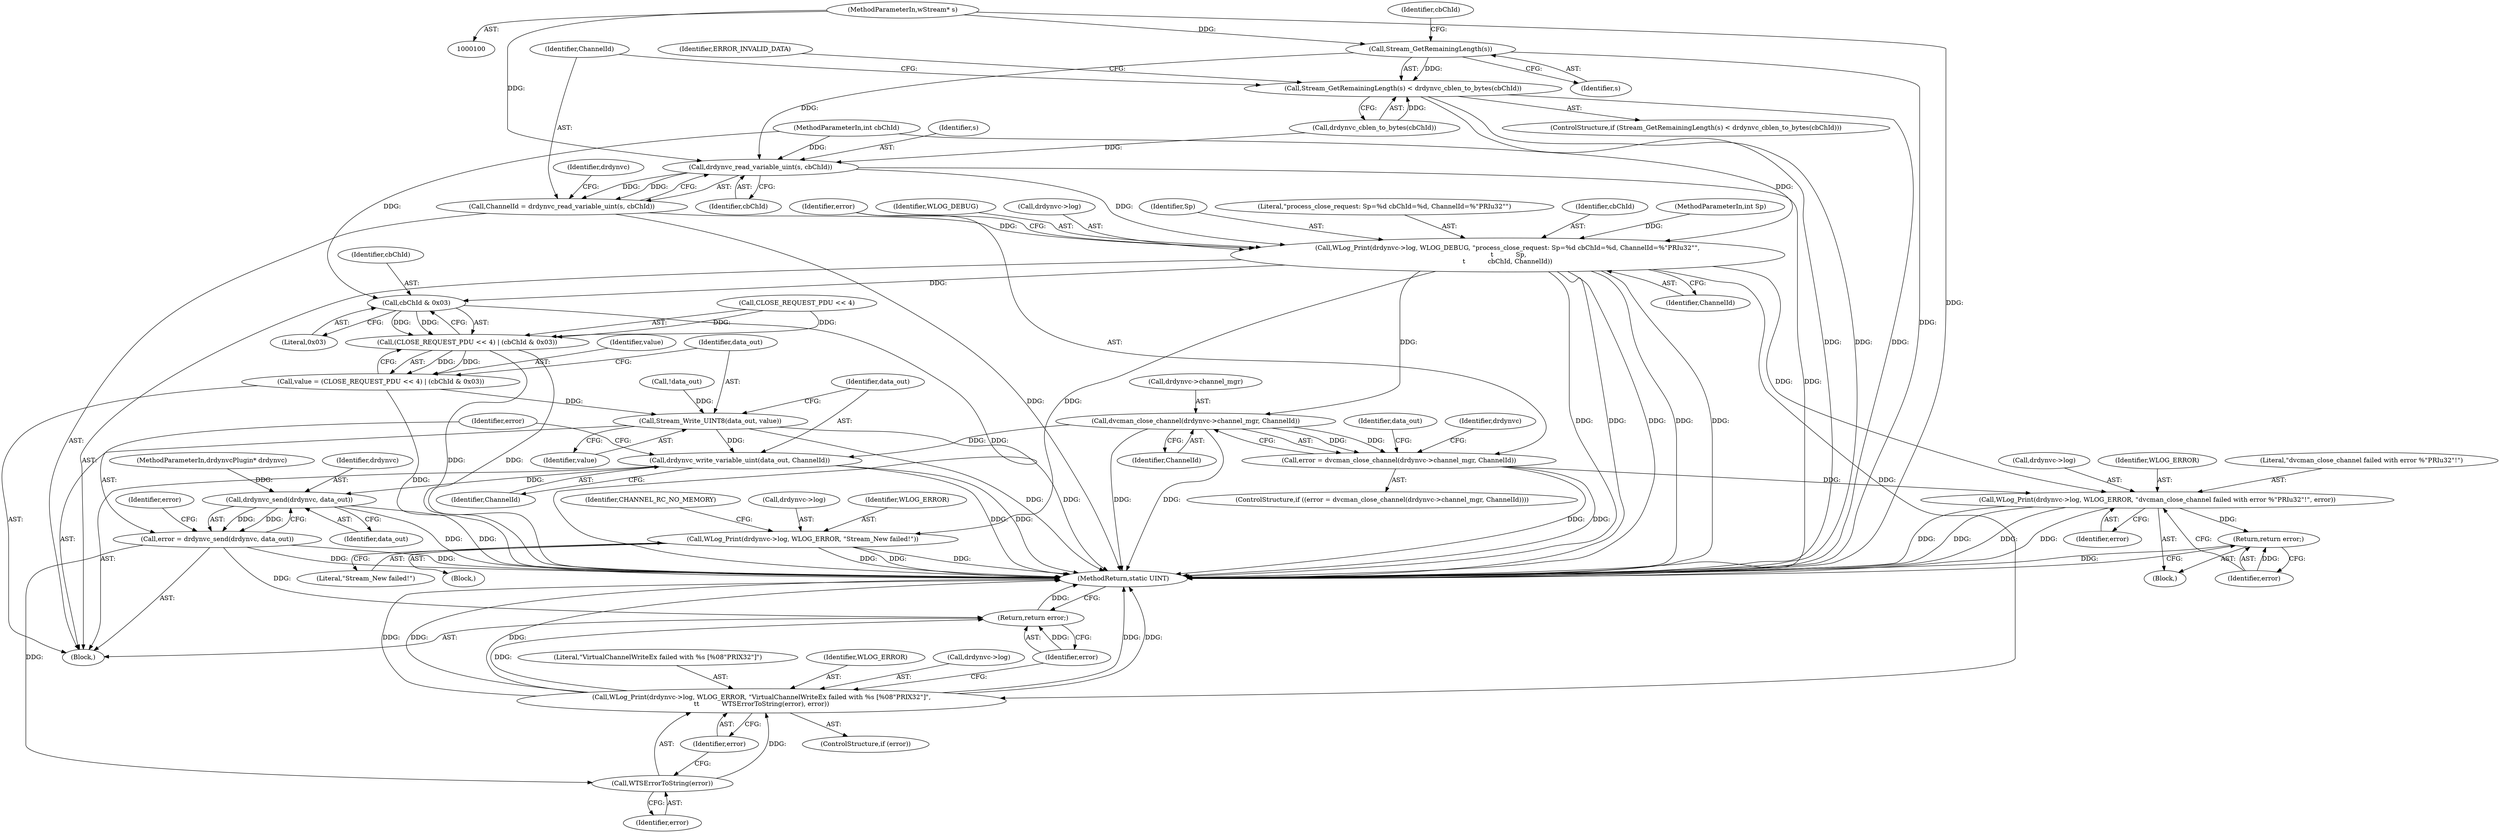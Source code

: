 digraph "0_FreeRDP_baee520e3dd9be6511c45a14c5f5e77784de1471_1@API" {
"1000112" [label="(Call,Stream_GetRemainingLength(s))"];
"1000104" [label="(MethodParameterIn,wStream* s)"];
"1000111" [label="(Call,Stream_GetRemainingLength(s) < drdynvc_cblen_to_bytes(cbChId))"];
"1000120" [label="(Call,drdynvc_read_variable_uint(s, cbChId))"];
"1000118" [label="(Call,ChannelId = drdynvc_read_variable_uint(s, cbChId))"];
"1000123" [label="(Call,WLog_Print(drdynvc->log, WLOG_DEBUG, \"process_close_request: Sp=%d cbChId=%d, ChannelId=%\"PRIu32\"\",\n \t           Sp,\n\t           cbChId, ChannelId))"];
"1000135" [label="(Call,dvcman_close_channel(drdynvc->channel_mgr, ChannelId))"];
"1000133" [label="(Call,error = dvcman_close_channel(drdynvc->channel_mgr, ChannelId))"];
"1000141" [label="(Call,WLog_Print(drdynvc->log, WLOG_ERROR, \"dvcman_close_channel failed with error %\"PRIu32\"!\", error))"];
"1000148" [label="(Return,return error;)"];
"1000179" [label="(Call,drdynvc_write_variable_uint(data_out, ChannelId))"];
"1000184" [label="(Call,drdynvc_send(drdynvc, data_out))"];
"1000182" [label="(Call,error = drdynvc_send(drdynvc, data_out))"];
"1000195" [label="(Call,WTSErrorToString(error))"];
"1000189" [label="(Call,WLog_Print(drdynvc->log, WLOG_ERROR, \"VirtualChannelWriteEx failed with %s [%08\"PRIX32\"]\",\n\t\t           WTSErrorToString(error), error))"];
"1000198" [label="(Return,return error;)"];
"1000159" [label="(Call,WLog_Print(drdynvc->log, WLOG_ERROR, \"Stream_New failed!\"))"];
"1000173" [label="(Call,cbChId & 0x03)"];
"1000169" [label="(Call,(CLOSE_REQUEST_PDU << 4) | (cbChId & 0x03))"];
"1000167" [label="(Call,value = (CLOSE_REQUEST_PDU << 4) | (cbChId & 0x03))"];
"1000176" [label="(Call,Stream_Write_UINT8(data_out, value))"];
"1000130" [label="(Identifier,cbChId)"];
"1000189" [label="(Call,WLog_Print(drdynvc->log, WLOG_ERROR, \"VirtualChannelWriteEx failed with %s [%08\"PRIX32\"]\",\n\t\t           WTSErrorToString(error), error))"];
"1000184" [label="(Call,drdynvc_send(drdynvc, data_out))"];
"1000142" [label="(Call,drdynvc->log)"];
"1000111" [label="(Call,Stream_GetRemainingLength(s) < drdynvc_cblen_to_bytes(cbChId))"];
"1000117" [label="(Identifier,ERROR_INVALID_DATA)"];
"1000125" [label="(Identifier,drdynvc)"];
"1000102" [label="(MethodParameterIn,int Sp)"];
"1000145" [label="(Identifier,WLOG_ERROR)"];
"1000182" [label="(Call,error = drdynvc_send(drdynvc, data_out))"];
"1000179" [label="(Call,drdynvc_write_variable_uint(data_out, ChannelId))"];
"1000101" [label="(MethodParameterIn,drdynvcPlugin* drdynvc)"];
"1000199" [label="(Identifier,error)"];
"1000151" [label="(Identifier,data_out)"];
"1000163" [label="(Identifier,WLOG_ERROR)"];
"1000114" [label="(Call,drdynvc_cblen_to_bytes(cbChId))"];
"1000197" [label="(Identifier,error)"];
"1000170" [label="(Call,CLOSE_REQUEST_PDU << 4)"];
"1000136" [label="(Call,drdynvc->channel_mgr)"];
"1000167" [label="(Call,value = (CLOSE_REQUEST_PDU << 4) | (cbChId & 0x03))"];
"1000120" [label="(Call,drdynvc_read_variable_uint(s, cbChId))"];
"1000115" [label="(Identifier,cbChId)"];
"1000110" [label="(ControlStructure,if (Stream_GetRemainingLength(s) < drdynvc_cblen_to_bytes(cbChId)))"];
"1000180" [label="(Identifier,data_out)"];
"1000196" [label="(Identifier,error)"];
"1000194" [label="(Literal,\"VirtualChannelWriteEx failed with %s [%08\"PRIX32\"]\")"];
"1000127" [label="(Identifier,WLOG_DEBUG)"];
"1000166" [label="(Identifier,CHANNEL_RC_NO_MEMORY)"];
"1000119" [label="(Identifier,ChannelId)"];
"1000174" [label="(Identifier,cbChId)"];
"1000124" [label="(Call,drdynvc->log)"];
"1000133" [label="(Call,error = dvcman_close_channel(drdynvc->channel_mgr, ChannelId))"];
"1000113" [label="(Identifier,s)"];
"1000118" [label="(Call,ChannelId = drdynvc_read_variable_uint(s, cbChId))"];
"1000141" [label="(Call,WLog_Print(drdynvc->log, WLOG_ERROR, \"dvcman_close_channel failed with error %\"PRIu32\"!\", error))"];
"1000140" [label="(Block,)"];
"1000135" [label="(Call,dvcman_close_channel(drdynvc->channel_mgr, ChannelId))"];
"1000193" [label="(Identifier,WLOG_ERROR)"];
"1000178" [label="(Identifier,value)"];
"1000173" [label="(Call,cbChId & 0x03)"];
"1000123" [label="(Call,WLog_Print(drdynvc->log, WLOG_DEBUG, \"process_close_request: Sp=%d cbChId=%d, ChannelId=%\"PRIu32\"\",\n \t           Sp,\n\t           cbChId, ChannelId))"];
"1000129" [label="(Identifier,Sp)"];
"1000190" [label="(Call,drdynvc->log)"];
"1000186" [label="(Identifier,data_out)"];
"1000147" [label="(Identifier,error)"];
"1000176" [label="(Call,Stream_Write_UINT8(data_out, value))"];
"1000187" [label="(ControlStructure,if (error))"];
"1000131" [label="(Identifier,ChannelId)"];
"1000168" [label="(Identifier,value)"];
"1000156" [label="(Call,!data_out)"];
"1000112" [label="(Call,Stream_GetRemainingLength(s))"];
"1000200" [label="(MethodReturn,static UINT)"];
"1000159" [label="(Call,WLog_Print(drdynvc->log, WLOG_ERROR, \"Stream_New failed!\"))"];
"1000128" [label="(Literal,\"process_close_request: Sp=%d cbChId=%d, ChannelId=%\"PRIu32\"\")"];
"1000149" [label="(Identifier,error)"];
"1000175" [label="(Literal,0x03)"];
"1000198" [label="(Return,return error;)"];
"1000183" [label="(Identifier,error)"];
"1000195" [label="(Call,WTSErrorToString(error))"];
"1000158" [label="(Block,)"];
"1000185" [label="(Identifier,drdynvc)"];
"1000181" [label="(Identifier,ChannelId)"];
"1000134" [label="(Identifier,error)"];
"1000177" [label="(Identifier,data_out)"];
"1000148" [label="(Return,return error;)"];
"1000139" [label="(Identifier,ChannelId)"];
"1000122" [label="(Identifier,cbChId)"];
"1000103" [label="(MethodParameterIn,int cbChId)"];
"1000143" [label="(Identifier,drdynvc)"];
"1000164" [label="(Literal,\"Stream_New failed!\")"];
"1000160" [label="(Call,drdynvc->log)"];
"1000169" [label="(Call,(CLOSE_REQUEST_PDU << 4) | (cbChId & 0x03))"];
"1000146" [label="(Literal,\"dvcman_close_channel failed with error %\"PRIu32\"!\")"];
"1000104" [label="(MethodParameterIn,wStream* s)"];
"1000132" [label="(ControlStructure,if ((error = dvcman_close_channel(drdynvc->channel_mgr, ChannelId))))"];
"1000105" [label="(Block,)"];
"1000121" [label="(Identifier,s)"];
"1000188" [label="(Identifier,error)"];
"1000112" -> "1000111"  [label="AST: "];
"1000112" -> "1000113"  [label="CFG: "];
"1000113" -> "1000112"  [label="AST: "];
"1000115" -> "1000112"  [label="CFG: "];
"1000112" -> "1000200"  [label="DDG: "];
"1000112" -> "1000111"  [label="DDG: "];
"1000104" -> "1000112"  [label="DDG: "];
"1000112" -> "1000120"  [label="DDG: "];
"1000104" -> "1000100"  [label="AST: "];
"1000104" -> "1000200"  [label="DDG: "];
"1000104" -> "1000120"  [label="DDG: "];
"1000111" -> "1000110"  [label="AST: "];
"1000111" -> "1000114"  [label="CFG: "];
"1000114" -> "1000111"  [label="AST: "];
"1000117" -> "1000111"  [label="CFG: "];
"1000119" -> "1000111"  [label="CFG: "];
"1000111" -> "1000200"  [label="DDG: "];
"1000111" -> "1000200"  [label="DDG: "];
"1000111" -> "1000200"  [label="DDG: "];
"1000114" -> "1000111"  [label="DDG: "];
"1000120" -> "1000118"  [label="AST: "];
"1000120" -> "1000122"  [label="CFG: "];
"1000121" -> "1000120"  [label="AST: "];
"1000122" -> "1000120"  [label="AST: "];
"1000118" -> "1000120"  [label="CFG: "];
"1000120" -> "1000200"  [label="DDG: "];
"1000120" -> "1000118"  [label="DDG: "];
"1000120" -> "1000118"  [label="DDG: "];
"1000114" -> "1000120"  [label="DDG: "];
"1000103" -> "1000120"  [label="DDG: "];
"1000120" -> "1000123"  [label="DDG: "];
"1000118" -> "1000105"  [label="AST: "];
"1000119" -> "1000118"  [label="AST: "];
"1000125" -> "1000118"  [label="CFG: "];
"1000118" -> "1000200"  [label="DDG: "];
"1000118" -> "1000123"  [label="DDG: "];
"1000123" -> "1000105"  [label="AST: "];
"1000123" -> "1000131"  [label="CFG: "];
"1000124" -> "1000123"  [label="AST: "];
"1000127" -> "1000123"  [label="AST: "];
"1000128" -> "1000123"  [label="AST: "];
"1000129" -> "1000123"  [label="AST: "];
"1000130" -> "1000123"  [label="AST: "];
"1000131" -> "1000123"  [label="AST: "];
"1000134" -> "1000123"  [label="CFG: "];
"1000123" -> "1000200"  [label="DDG: "];
"1000123" -> "1000200"  [label="DDG: "];
"1000123" -> "1000200"  [label="DDG: "];
"1000123" -> "1000200"  [label="DDG: "];
"1000123" -> "1000200"  [label="DDG: "];
"1000102" -> "1000123"  [label="DDG: "];
"1000103" -> "1000123"  [label="DDG: "];
"1000123" -> "1000135"  [label="DDG: "];
"1000123" -> "1000141"  [label="DDG: "];
"1000123" -> "1000159"  [label="DDG: "];
"1000123" -> "1000173"  [label="DDG: "];
"1000123" -> "1000189"  [label="DDG: "];
"1000135" -> "1000133"  [label="AST: "];
"1000135" -> "1000139"  [label="CFG: "];
"1000136" -> "1000135"  [label="AST: "];
"1000139" -> "1000135"  [label="AST: "];
"1000133" -> "1000135"  [label="CFG: "];
"1000135" -> "1000200"  [label="DDG: "];
"1000135" -> "1000200"  [label="DDG: "];
"1000135" -> "1000133"  [label="DDG: "];
"1000135" -> "1000133"  [label="DDG: "];
"1000135" -> "1000179"  [label="DDG: "];
"1000133" -> "1000132"  [label="AST: "];
"1000134" -> "1000133"  [label="AST: "];
"1000143" -> "1000133"  [label="CFG: "];
"1000151" -> "1000133"  [label="CFG: "];
"1000133" -> "1000200"  [label="DDG: "];
"1000133" -> "1000200"  [label="DDG: "];
"1000133" -> "1000141"  [label="DDG: "];
"1000141" -> "1000140"  [label="AST: "];
"1000141" -> "1000147"  [label="CFG: "];
"1000142" -> "1000141"  [label="AST: "];
"1000145" -> "1000141"  [label="AST: "];
"1000146" -> "1000141"  [label="AST: "];
"1000147" -> "1000141"  [label="AST: "];
"1000149" -> "1000141"  [label="CFG: "];
"1000141" -> "1000200"  [label="DDG: "];
"1000141" -> "1000200"  [label="DDG: "];
"1000141" -> "1000200"  [label="DDG: "];
"1000141" -> "1000200"  [label="DDG: "];
"1000141" -> "1000148"  [label="DDG: "];
"1000148" -> "1000140"  [label="AST: "];
"1000148" -> "1000149"  [label="CFG: "];
"1000149" -> "1000148"  [label="AST: "];
"1000200" -> "1000148"  [label="CFG: "];
"1000148" -> "1000200"  [label="DDG: "];
"1000149" -> "1000148"  [label="DDG: "];
"1000179" -> "1000105"  [label="AST: "];
"1000179" -> "1000181"  [label="CFG: "];
"1000180" -> "1000179"  [label="AST: "];
"1000181" -> "1000179"  [label="AST: "];
"1000183" -> "1000179"  [label="CFG: "];
"1000179" -> "1000200"  [label="DDG: "];
"1000179" -> "1000200"  [label="DDG: "];
"1000176" -> "1000179"  [label="DDG: "];
"1000179" -> "1000184"  [label="DDG: "];
"1000184" -> "1000182"  [label="AST: "];
"1000184" -> "1000186"  [label="CFG: "];
"1000185" -> "1000184"  [label="AST: "];
"1000186" -> "1000184"  [label="AST: "];
"1000182" -> "1000184"  [label="CFG: "];
"1000184" -> "1000200"  [label="DDG: "];
"1000184" -> "1000200"  [label="DDG: "];
"1000184" -> "1000182"  [label="DDG: "];
"1000184" -> "1000182"  [label="DDG: "];
"1000101" -> "1000184"  [label="DDG: "];
"1000182" -> "1000105"  [label="AST: "];
"1000183" -> "1000182"  [label="AST: "];
"1000188" -> "1000182"  [label="CFG: "];
"1000182" -> "1000200"  [label="DDG: "];
"1000182" -> "1000200"  [label="DDG: "];
"1000182" -> "1000195"  [label="DDG: "];
"1000182" -> "1000198"  [label="DDG: "];
"1000195" -> "1000189"  [label="AST: "];
"1000195" -> "1000196"  [label="CFG: "];
"1000196" -> "1000195"  [label="AST: "];
"1000197" -> "1000195"  [label="CFG: "];
"1000195" -> "1000189"  [label="DDG: "];
"1000189" -> "1000187"  [label="AST: "];
"1000189" -> "1000197"  [label="CFG: "];
"1000190" -> "1000189"  [label="AST: "];
"1000193" -> "1000189"  [label="AST: "];
"1000194" -> "1000189"  [label="AST: "];
"1000197" -> "1000189"  [label="AST: "];
"1000199" -> "1000189"  [label="CFG: "];
"1000189" -> "1000200"  [label="DDG: "];
"1000189" -> "1000200"  [label="DDG: "];
"1000189" -> "1000200"  [label="DDG: "];
"1000189" -> "1000200"  [label="DDG: "];
"1000189" -> "1000200"  [label="DDG: "];
"1000189" -> "1000198"  [label="DDG: "];
"1000198" -> "1000105"  [label="AST: "];
"1000198" -> "1000199"  [label="CFG: "];
"1000199" -> "1000198"  [label="AST: "];
"1000200" -> "1000198"  [label="CFG: "];
"1000198" -> "1000200"  [label="DDG: "];
"1000199" -> "1000198"  [label="DDG: "];
"1000159" -> "1000158"  [label="AST: "];
"1000159" -> "1000164"  [label="CFG: "];
"1000160" -> "1000159"  [label="AST: "];
"1000163" -> "1000159"  [label="AST: "];
"1000164" -> "1000159"  [label="AST: "];
"1000166" -> "1000159"  [label="CFG: "];
"1000159" -> "1000200"  [label="DDG: "];
"1000159" -> "1000200"  [label="DDG: "];
"1000159" -> "1000200"  [label="DDG: "];
"1000173" -> "1000169"  [label="AST: "];
"1000173" -> "1000175"  [label="CFG: "];
"1000174" -> "1000173"  [label="AST: "];
"1000175" -> "1000173"  [label="AST: "];
"1000169" -> "1000173"  [label="CFG: "];
"1000173" -> "1000200"  [label="DDG: "];
"1000173" -> "1000169"  [label="DDG: "];
"1000173" -> "1000169"  [label="DDG: "];
"1000103" -> "1000173"  [label="DDG: "];
"1000169" -> "1000167"  [label="AST: "];
"1000170" -> "1000169"  [label="AST: "];
"1000167" -> "1000169"  [label="CFG: "];
"1000169" -> "1000200"  [label="DDG: "];
"1000169" -> "1000200"  [label="DDG: "];
"1000169" -> "1000167"  [label="DDG: "];
"1000169" -> "1000167"  [label="DDG: "];
"1000170" -> "1000169"  [label="DDG: "];
"1000170" -> "1000169"  [label="DDG: "];
"1000167" -> "1000105"  [label="AST: "];
"1000168" -> "1000167"  [label="AST: "];
"1000177" -> "1000167"  [label="CFG: "];
"1000167" -> "1000200"  [label="DDG: "];
"1000167" -> "1000176"  [label="DDG: "];
"1000176" -> "1000105"  [label="AST: "];
"1000176" -> "1000178"  [label="CFG: "];
"1000177" -> "1000176"  [label="AST: "];
"1000178" -> "1000176"  [label="AST: "];
"1000180" -> "1000176"  [label="CFG: "];
"1000176" -> "1000200"  [label="DDG: "];
"1000176" -> "1000200"  [label="DDG: "];
"1000156" -> "1000176"  [label="DDG: "];
}
